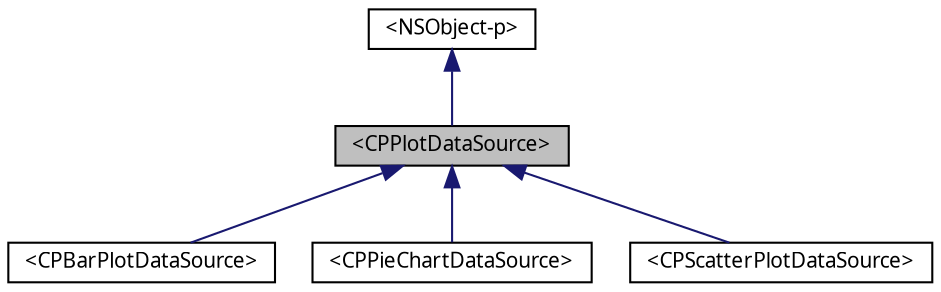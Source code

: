 digraph G
{
  bgcolor="transparent";
  edge [fontname="Lucinda Grande",fontsize="10",labelfontname="Lucinda Grande",labelfontsize="10"];
  node [fontname="Lucinda Grande",fontsize="10",shape=record];
  Node1 [label="\<CPPlotDataSource\>",height=0.2,width=0.4,color="black", fillcolor="grey75", style="filled" fontcolor="black"];
  Node2 -> Node1 [dir=back,color="midnightblue",fontsize="10",style="solid",fontname="Lucinda Grande"];
  Node2 [label="\<NSObject-p\>",height=0.2,width=0.4,color="black",URL="doxygen-cocoa-tags.xml$http://developer.apple.com/documentation/Cocoa/Reference/Foundation/Protocols/NSObject_Protocol/Reference/NSObject.html"];
  Node1 -> Node3 [dir=back,color="midnightblue",fontsize="10",style="solid",fontname="Lucinda Grande"];
  Node3 [label="\<CPBarPlotDataSource\>",height=0.2,width=0.4,color="black",URL="$protocol_c_p_bar_plot_data_source-p.html",tooltip="A bar plot data source."];
  Node1 -> Node4 [dir=back,color="midnightblue",fontsize="10",style="solid",fontname="Lucinda Grande"];
  Node4 [label="\<CPPieChartDataSource\>",height=0.2,width=0.4,color="black",URL="$protocol_c_p_pie_chart_data_source-p.html",tooltip="A pie chart data source."];
  Node1 -> Node5 [dir=back,color="midnightblue",fontsize="10",style="solid",fontname="Lucinda Grande"];
  Node5 [label="\<CPScatterPlotDataSource\>",height=0.2,width=0.4,color="black",URL="$protocol_c_p_scatter_plot_data_source-p.html",tooltip="A scatter plot data source."];
}
